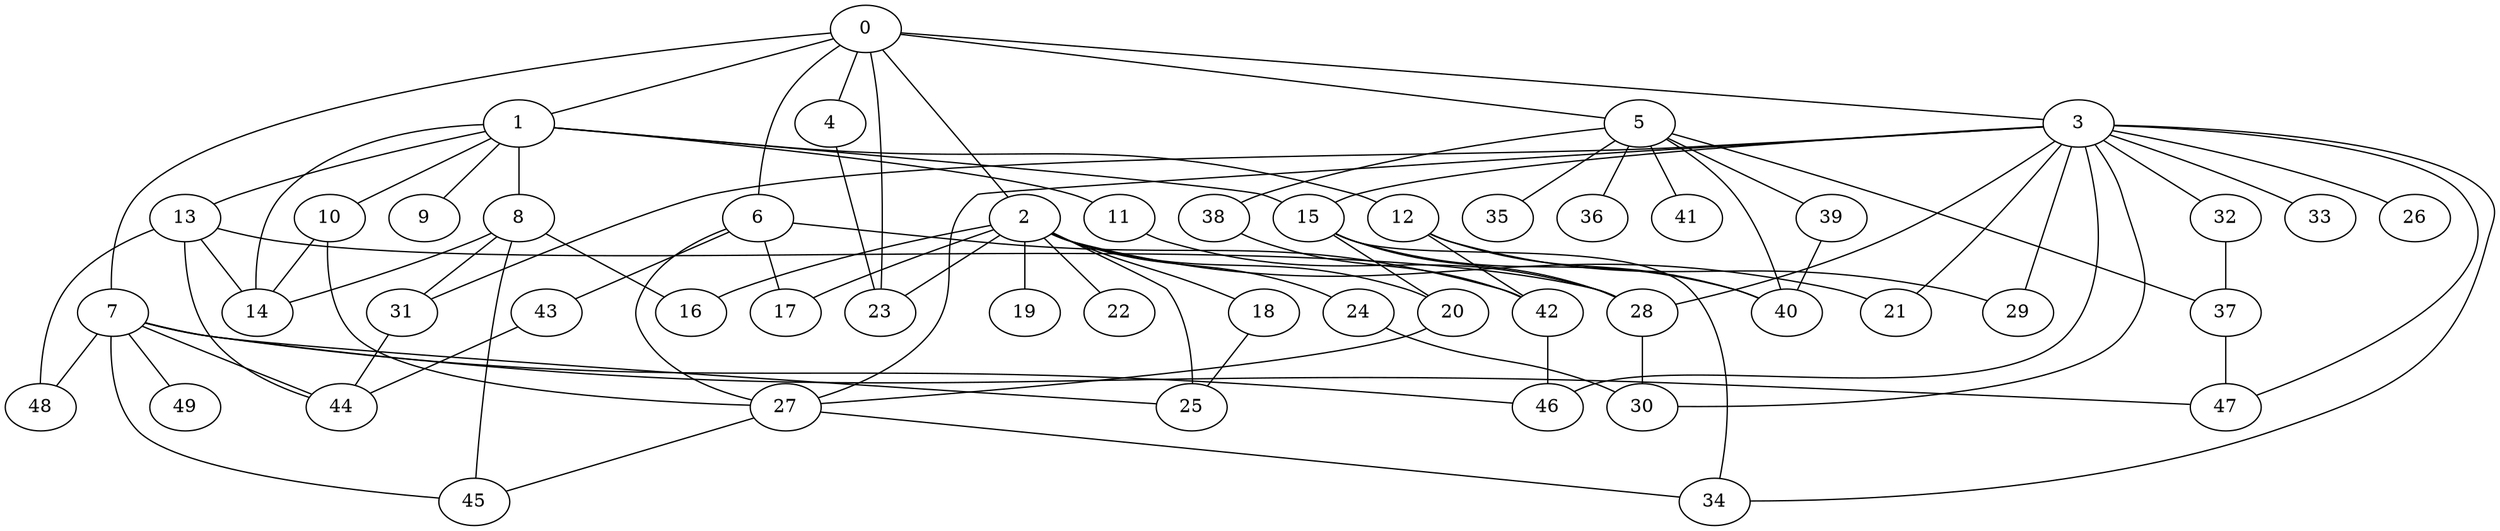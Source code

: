 
graph graphname {
    0 -- 1
0 -- 2
0 -- 3
0 -- 4
0 -- 5
0 -- 6
0 -- 7
0 -- 23
1 -- 8
1 -- 9
1 -- 10
1 -- 11
1 -- 12
1 -- 13
1 -- 14
1 -- 15
2 -- 16
2 -- 17
2 -- 18
2 -- 19
2 -- 20
2 -- 21
2 -- 22
2 -- 23
2 -- 24
2 -- 25
3 -- 32
3 -- 34
3 -- 33
3 -- 26
3 -- 27
3 -- 28
3 -- 29
3 -- 30
3 -- 31
3 -- 15
3 -- 21
3 -- 47
3 -- 46
4 -- 23
5 -- 35
5 -- 36
5 -- 37
5 -- 38
5 -- 39
5 -- 40
5 -- 41
6 -- 42
6 -- 43
6 -- 17
6 -- 27
7 -- 44
7 -- 45
7 -- 46
7 -- 47
7 -- 48
7 -- 49
7 -- 25
8 -- 14
8 -- 45
8 -- 16
8 -- 31
10 -- 27
10 -- 14
11 -- 28
12 -- 40
12 -- 29
12 -- 42
13 -- 44
13 -- 48
13 -- 28
13 -- 14
15 -- 20
15 -- 34
15 -- 28
15 -- 40
18 -- 25
20 -- 27
24 -- 30
27 -- 45
27 -- 34
28 -- 30
31 -- 44
32 -- 37
37 -- 47
38 -- 42
39 -- 40
42 -- 46
43 -- 44

}
